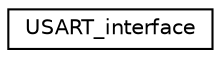 digraph "Graphical Class Hierarchy"
{
 // LATEX_PDF_SIZE
  edge [fontname="Helvetica",fontsize="10",labelfontname="Helvetica",labelfontsize="10"];
  node [fontname="Helvetica",fontsize="10",shape=record];
  rankdir="LR";
  Node0 [label="USART_interface",height=0.2,width=0.4,color="black", fillcolor="white", style="filled",URL="$class_u_s_a_r_t__interface.html",tooltip=" "];
}

